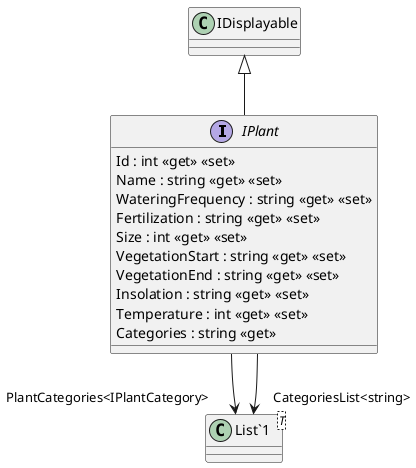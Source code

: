 @startuml
interface IPlant {
    Id : int <<get>> <<set>>
    Name : string <<get>> <<set>>
    WateringFrequency : string <<get>> <<set>>
    Fertilization : string <<get>> <<set>>
    Size : int <<get>> <<set>>
    VegetationStart : string <<get>> <<set>>
    VegetationEnd : string <<get>> <<set>>
    Insolation : string <<get>> <<set>>
    Temperature : int <<get>> <<set>>
    Categories : string <<get>>
}
class "List`1"<T> {
}
IDisplayable <|-- IPlant
IPlant --> "PlantCategories<IPlantCategory>" "List`1"
IPlant --> "CategoriesList<string>" "List`1"
@enduml
